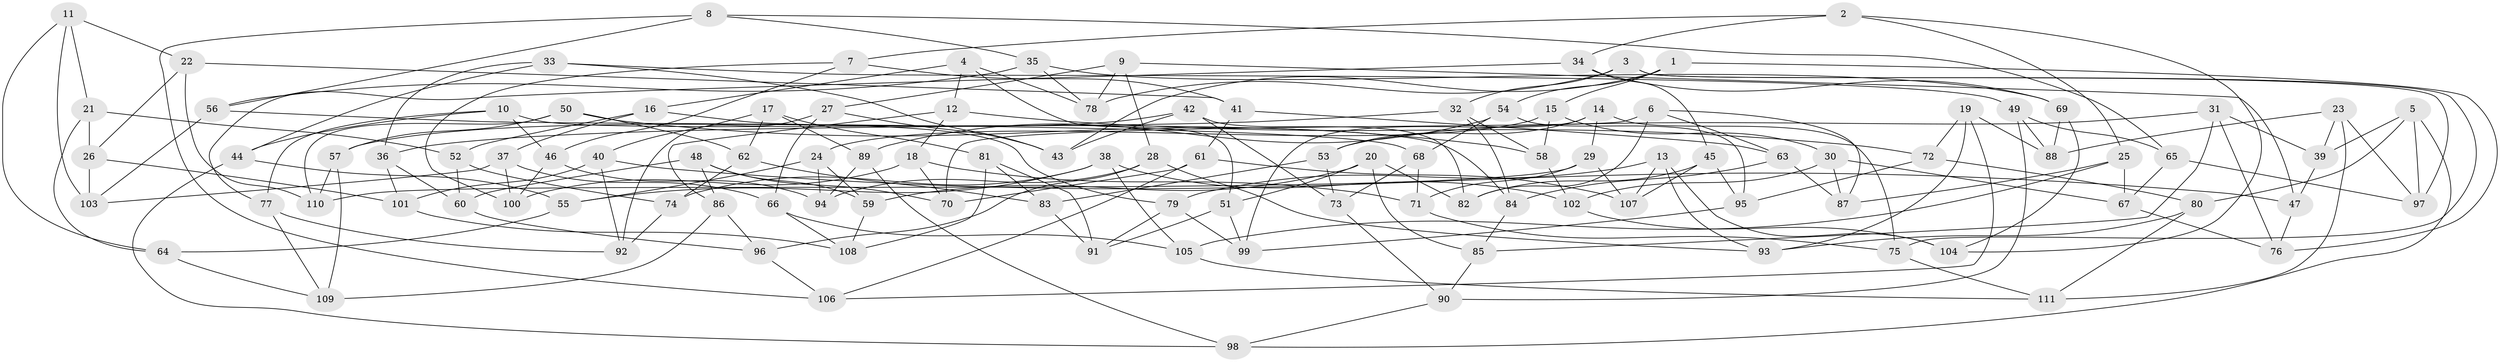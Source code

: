 // coarse degree distribution, {6: 0.4642857142857143, 8: 0.08928571428571429, 4: 0.26785714285714285, 3: 0.03571428571428571, 5: 0.125, 7: 0.017857142857142856}
// Generated by graph-tools (version 1.1) at 2025/38/03/04/25 23:38:04]
// undirected, 111 vertices, 222 edges
graph export_dot {
  node [color=gray90,style=filled];
  1;
  2;
  3;
  4;
  5;
  6;
  7;
  8;
  9;
  10;
  11;
  12;
  13;
  14;
  15;
  16;
  17;
  18;
  19;
  20;
  21;
  22;
  23;
  24;
  25;
  26;
  27;
  28;
  29;
  30;
  31;
  32;
  33;
  34;
  35;
  36;
  37;
  38;
  39;
  40;
  41;
  42;
  43;
  44;
  45;
  46;
  47;
  48;
  49;
  50;
  51;
  52;
  53;
  54;
  55;
  56;
  57;
  58;
  59;
  60;
  61;
  62;
  63;
  64;
  65;
  66;
  67;
  68;
  69;
  70;
  71;
  72;
  73;
  74;
  75;
  76;
  77;
  78;
  79;
  80;
  81;
  82;
  83;
  84;
  85;
  86;
  87;
  88;
  89;
  90;
  91;
  92;
  93;
  94;
  95;
  96;
  97;
  98;
  99;
  100;
  101;
  102;
  103;
  104;
  105;
  106;
  107;
  108;
  109;
  110;
  111;
  1 -- 76;
  1 -- 43;
  1 -- 54;
  1 -- 15;
  2 -- 7;
  2 -- 25;
  2 -- 104;
  2 -- 34;
  3 -- 32;
  3 -- 97;
  3 -- 78;
  3 -- 75;
  4 -- 78;
  4 -- 51;
  4 -- 12;
  4 -- 16;
  5 -- 97;
  5 -- 98;
  5 -- 39;
  5 -- 80;
  6 -- 70;
  6 -- 63;
  6 -- 87;
  6 -- 82;
  7 -- 100;
  7 -- 41;
  7 -- 46;
  8 -- 35;
  8 -- 65;
  8 -- 56;
  8 -- 106;
  9 -- 47;
  9 -- 27;
  9 -- 78;
  9 -- 28;
  10 -- 77;
  10 -- 84;
  10 -- 44;
  10 -- 46;
  11 -- 103;
  11 -- 64;
  11 -- 21;
  11 -- 22;
  12 -- 72;
  12 -- 86;
  12 -- 18;
  13 -- 104;
  13 -- 79;
  13 -- 93;
  13 -- 107;
  14 -- 53;
  14 -- 99;
  14 -- 29;
  14 -- 75;
  15 -- 24;
  15 -- 30;
  15 -- 58;
  16 -- 52;
  16 -- 79;
  16 -- 37;
  17 -- 89;
  17 -- 81;
  17 -- 62;
  17 -- 40;
  18 -- 70;
  18 -- 71;
  18 -- 100;
  19 -- 88;
  19 -- 106;
  19 -- 93;
  19 -- 72;
  20 -- 51;
  20 -- 85;
  20 -- 59;
  20 -- 82;
  21 -- 64;
  21 -- 26;
  21 -- 52;
  22 -- 26;
  22 -- 41;
  22 -- 110;
  23 -- 39;
  23 -- 111;
  23 -- 88;
  23 -- 97;
  24 -- 55;
  24 -- 94;
  24 -- 59;
  25 -- 87;
  25 -- 105;
  25 -- 67;
  26 -- 103;
  26 -- 101;
  27 -- 92;
  27 -- 66;
  27 -- 43;
  28 -- 94;
  28 -- 93;
  28 -- 96;
  29 -- 107;
  29 -- 71;
  29 -- 110;
  30 -- 87;
  30 -- 67;
  30 -- 102;
  31 -- 76;
  31 -- 85;
  31 -- 53;
  31 -- 39;
  32 -- 84;
  32 -- 36;
  32 -- 58;
  33 -- 36;
  33 -- 49;
  33 -- 44;
  33 -- 43;
  34 -- 45;
  34 -- 77;
  34 -- 69;
  35 -- 78;
  35 -- 69;
  35 -- 56;
  36 -- 101;
  36 -- 60;
  37 -- 103;
  37 -- 66;
  37 -- 100;
  38 -- 102;
  38 -- 74;
  38 -- 105;
  38 -- 55;
  39 -- 47;
  40 -- 47;
  40 -- 92;
  40 -- 101;
  41 -- 63;
  41 -- 61;
  42 -- 82;
  42 -- 43;
  42 -- 73;
  42 -- 57;
  44 -- 98;
  44 -- 55;
  45 -- 82;
  45 -- 107;
  45 -- 95;
  46 -- 94;
  46 -- 100;
  47 -- 76;
  48 -- 59;
  48 -- 70;
  48 -- 86;
  48 -- 60;
  49 -- 90;
  49 -- 88;
  49 -- 65;
  50 -- 110;
  50 -- 58;
  50 -- 62;
  50 -- 57;
  51 -- 99;
  51 -- 91;
  52 -- 60;
  52 -- 74;
  53 -- 83;
  53 -- 73;
  54 -- 68;
  54 -- 95;
  54 -- 89;
  55 -- 64;
  56 -- 103;
  56 -- 68;
  57 -- 110;
  57 -- 109;
  58 -- 102;
  59 -- 108;
  60 -- 96;
  61 -- 107;
  61 -- 70;
  61 -- 106;
  62 -- 74;
  62 -- 83;
  63 -- 84;
  63 -- 87;
  64 -- 109;
  65 -- 67;
  65 -- 97;
  66 -- 108;
  66 -- 105;
  67 -- 76;
  68 -- 73;
  68 -- 71;
  69 -- 104;
  69 -- 88;
  71 -- 75;
  72 -- 80;
  72 -- 95;
  73 -- 90;
  74 -- 92;
  75 -- 111;
  77 -- 92;
  77 -- 109;
  79 -- 91;
  79 -- 99;
  80 -- 93;
  80 -- 111;
  81 -- 83;
  81 -- 91;
  81 -- 108;
  83 -- 91;
  84 -- 85;
  85 -- 90;
  86 -- 109;
  86 -- 96;
  89 -- 98;
  89 -- 94;
  90 -- 98;
  95 -- 99;
  96 -- 106;
  101 -- 108;
  102 -- 104;
  105 -- 111;
}
